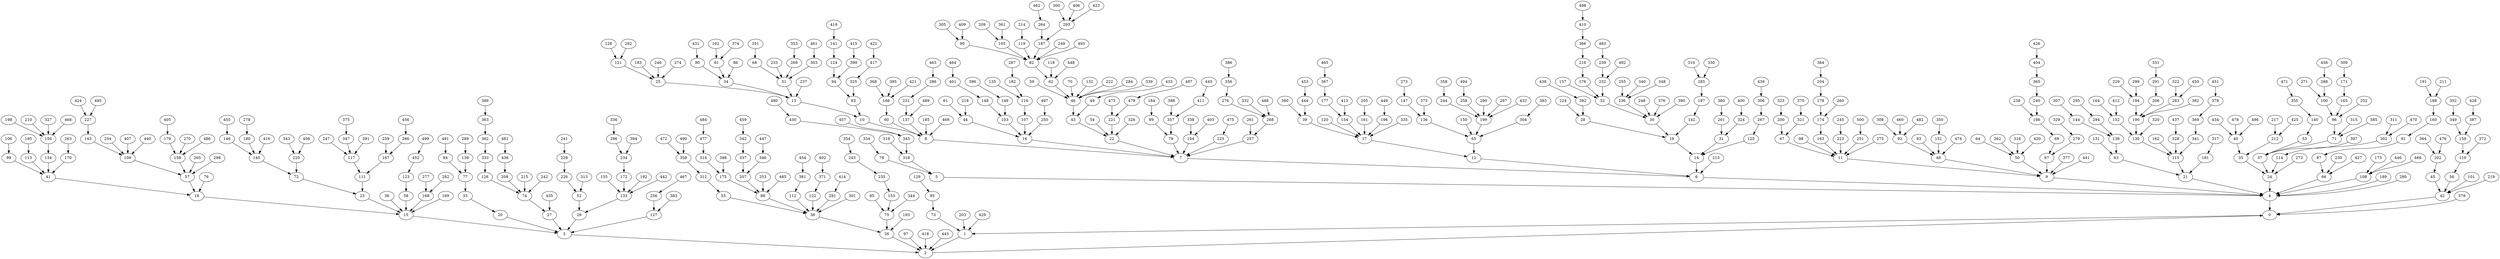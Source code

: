 digraph Doro_500 {
0;1;2;3;4;5;6;7;8;9;10;11;12;13;14;15;16;17;18;19;20;21;22;23;24;25;26;27;28;29;30;31;32;33;34;35;36;37;38;39;40;41;42;43;44;45;46;47;48;49;50;51;52;53;54;55;56;57;58;59;60;61;62;63;64;65;66;67;68;69;70;71;72;73;74;75;76;77;78;79;80;81;82;83;84;85;86;87;88;89;90;91;92;93;94;95;96;97;98;99;100;101;102;103;104;105;106;107;108;109;110;111;112;113;114;115;116;117;118;119;120;121;122;123;124;125;126;127;128;129;130;131;132;133;134;135;136;137;138;139;140;141;142;143;144;145;146;147;148;149;150;151;152;153;154;155;156;157;158;159;160;161;162;163;164;165;166;167;168;169;170;171;172;173;174;175;176;177;178;179;180;181;182;183;184;185;186;187;188;189;190;191;192;193;194;195;196;197;198;199;200;201;202;203;204;205;206;207;208;209;210;211;212;213;214;215;216;217;218;219;220;221;222;223;224;225;226;227;228;229;230;231;232;233;234;235;236;237;238;239;240;241;242;243;244;245;246;247;248;249;250;251;252;253;254;255;256;257;258;259;260;261;262;263;264;265;266;267;268;269;270;271;272;273;274;275;276;277;278;279;280;281;282;283;284;285;286;287;288;289;290;291;292;293;294;295;296;297;298;299;300;301;302;303;304;305;306;307;308;309;310;311;312;313;314;315;316;317;318;319;320;321;322;323;324;325;326;327;328;329;330;331;332;333;334;335;336;337;338;339;340;341;342;343;344;345;346;347;348;349;350;351;352;353;354;355;356;357;358;359;360;361;362;363;364;365;366;367;368;369;370;371;372;373;374;375;376;377;378;379;380;381;382;383;384;385;386;387;388;389;390;391;392;393;394;395;396;397;398;399;400;401;402;403;404;405;406;407;408;409;410;411;412;413;414;415;416;417;418;419;420;421;422;423;424;425;426;427;428;429;430;431;432;433;434;435;436;437;438;439;440;441;442;443;444;445;446;447;448;449;450;451;452;453;454;455;456;457;458;459;460;461;462;463;464;465;466;467;468;469;470;471;472;473;474;475;476;477;478;479;480;481;482;483;484;485;486;487;488;489;490;491;492;493;494;495;496;497;498;499;500;0 -> 1;
1 -> 2;
2 -> 0;
3 -> 2;
4 -> 0;
5 -> 4;
6 -> 4;
7 -> 6;
8 -> 7;
9 -> 4;
10 -> 8;
11 -> 9;
12 -> 6;
13 -> 10;
14 -> 6;
15 -> 3;
16 -> 7;
17 -> 12;
18 -> 15;
19 -> 14;
20 -> 3;
21 -> 4;
22 -> 7;
23 -> 15;
24 -> 4;
25 -> 13;
26 -> 2;
27 -> 3;
28 -> 19;
29 -> 3;
30 -> 19;
31 -> 14;
32 -> 30;
33 -> 20;
34 -> 13;
35 -> 24;
36 -> 15;
37 -> 24;
38 -> 26;
39 -> 17;
40 -> 35;
41 -> 18;
42 -> 0;
43 -> 22;
44 -> 16;
45 -> 42;
46 -> 43;
47 -> 11;
48 -> 9;
49 -> 43;
50 -> 9;
51 -> 13;
52 -> 29;
53 -> 37;
54 -> 22;
55 -> 38;
56 -> 42;
57 -> 18;
58 -> 15;
59 -> 46;
60 -> 8;
61 -> 44;
62 -> 46;
63 -> 21;
64 -> 50;
65 -> 12;
66 -> 4;
67 -> 9;
68 -> 51;
69 -> 67;
70 -> 46;
71 -> 37;
72 -> 23;
73 -> 1;
74 -> 27;
75 -> 26;
76 -> 18;
77 -> 33;
78 -> 5;
79 -> 7;
80 -> 34;
81 -> 34;
82 -> 62;
83 -> 10;
84 -> 77;
85 -> 75;
86 -> 34;
87 -> 66;
88 -> 38;
89 -> 79;
90 -> 82;
91 -> 87;
92 -> 48;
93 -> 48;
94 -> 83;
95 -> 73;
96 -> 71;
97 -> 2;
98 -> 11;
99 -> 41;
100 -> 96;
101 -> 42;
102 -> 81;
103 -> 16;
104 -> 7;
105 -> 82;
106 -> 99;
107 -> 16;
108 -> 4;
109 -> 57;
110 -> 56;
111 -> 23;
112 -> 38;
113 -> 41;
114 -> 24;
115 -> 21;
116 -> 107;
117 -> 111;
118 -> 62;
119 -> 82;
120 -> 17;
121 -> 25;
122 -> 38;
123 -> 58;
124 -> 94;
125 -> 14;
126 -> 74;
127 -> 3;
128 -> 121;
129 -> 95;
130 -> 115;
131 -> 63;
132 -> 46;
133 -> 29;
134 -> 41;
135 -> 116;
136 -> 65;
137 -> 8;
138 -> 63;
139 -> 77;
140 -> 53;
141 -> 124;
142 -> 19;
143 -> 109;
144 -> 138;
145 -> 72;
146 -> 145;
147 -> 136;
148 -> 103;
149 -> 103;
150 -> 65;
151 -> 48;
152 -> 130;
153 -> 75;
154 -> 17;
155 -> 133;
156 -> 134;
157 -> 32;
158 -> 57;
159 -> 110;
160 -> 91;
161 -> 17;
162 -> 115;
163 -> 11;
164 -> 152;
165 -> 96;
166 -> 60;
167 -> 111;
168 -> 15;
169 -> 15;
170 -> 41;
171 -> 165;
172 -> 133;
173 -> 108;
174 -> 163;
175 -> 88;
176 -> 32;
177 -> 154;
178 -> 174;
179 -> 158;
180 -> 145;
181 -> 21;
182 -> 116;
183 -> 25;
184 -> 89;
185 -> 8;
186 -> 69;
187 -> 82;
188 -> 160;
189 -> 4;
190 -> 130;
191 -> 188;
192 -> 133;
193 -> 26;
194 -> 190;
195 -> 113;
196 -> 17;
197 -> 142;
198 -> 156;
199 -> 65;
200 -> 47;
201 -> 31;
202 -> 45;
203 -> 1;
204 -> 178;
205 -> 161;
206 -> 190;
207 -> 88;
208 -> 74;
209 -> 105;
210 -> 156;
211 -> 188;
212 -> 35;
213 -> 6;
214 -> 119;
215 -> 74;
216 -> 176;
217 -> 212;
218 -> 44;
219 -> 42;
220 -> 72;
221 -> 22;
222 -> 46;
223 -> 11;
224 -> 28;
225 -> 7;
226 -> 52;
227 -> 143;
228 -> 226;
229 -> 194;
230 -> 66;
231 -> 137;
232 -> 32;
233 -> 51;
234 -> 172;
235 -> 153;
236 -> 30;
237 -> 13;
238 -> 186;
239 -> 232;
240 -> 186;
241 -> 228;
242 -> 74;
243 -> 235;
244 -> 199;
245 -> 223;
246 -> 25;
247 -> 117;
248 -> 30;
249 -> 82;
250 -> 16;
251 -> 11;
252 -> 96;
253 -> 88;
254 -> 109;
255 -> 236;
256 -> 127;
257 -> 7;
258 -> 199;
259 -> 167;
260 -> 174;
261 -> 257;
262 -> 50;
263 -> 170;
264 -> 187;
265 -> 57;
266 -> 167;
267 -> 125;
268 -> 257;
269 -> 51;
270 -> 158;
271 -> 100;
272 -> 24;
273 -> 147;
274 -> 25;
275 -> 11;
276 -> 268;
277 -> 168;
278 -> 180;
279 -> 67;
280 -> 4;
281 -> 38;
282 -> 168;
283 -> 190;
284 -> 46;
285 -> 197;
286 -> 231;
287 -> 182;
288 -> 100;
289 -> 139;
290 -> 199;
291 -> 206;
292 -> 121;
293 -> 187;
294 -> 138;
295 -> 294;
296 -> 234;
297 -> 199;
298 -> 57;
299 -> 194;
300 -> 293;
301 -> 38;
302 -> 114;
303 -> 51;
304 -> 65;
305 -> 90;
306 -> 267;
307 -> 144;
308 -> 92;
309 -> 171;
310 -> 285;
311 -> 302;
312 -> 55;
313 -> 52;
314 -> 175;
315 -> 71;
316 -> 50;
317 -> 181;
318 -> 5;
319 -> 318;
320 -> 130;
321 -> 47;
322 -> 283;
323 -> 200;
324 -> 31;
325 -> 83;
326 -> 22;
327 -> 156;
328 -> 115;
329 -> 279;
330 -> 285;
331 -> 291;
332 -> 268;
333 -> 126;
334 -> 78;
335 -> 17;
336 -> 296;
337 -> 207;
338 -> 104;
339 -> 46;
340 -> 236;
341 -> 115;
342 -> 337;
343 -> 220;
344 -> 75;
345 -> 318;
346 -> 207;
347 -> 117;
348 -> 236;
349 -> 159;
350 -> 151;
351 -> 68;
352 -> 349;
353 -> 269;
354 -> 243;
355 -> 140;
356 -> 276;
357 -> 79;
358 -> 244;
359 -> 312;
360 -> 39;
361 -> 105;
362 -> 333;
363 -> 362;
364 -> 202;
365 -> 240;
366 -> 216;
367 -> 177;
368 -> 166;
369 -> 341;
370 -> 321;
371 -> 122;
372 -> 110;
373 -> 136;
374 -> 81;
375 -> 347;
376 -> 30;
377 -> 9;
378 -> 369;
379 -> 0;
380 -> 201;
381 -> 112;
382 -> 190;
383 -> 127;
384 -> 204;
385 -> 71;
386 -> 356;
387 -> 159;
388 -> 357;
389 -> 363;
390 -> 30;
391 -> 117;
392 -> 28;
393 -> 304;
394 -> 234;
395 -> 166;
396 -> 149;
397 -> 37;
398 -> 175;
399 -> 94;
400 -> 324;
401 -> 148;
402 -> 371;
403 -> 104;
404 -> 365;
405 -> 179;
406 -> 293;
407 -> 109;
408 -> 220;
409 -> 90;
410 -> 366;
411 -> 357;
412 -> 152;
413 -> 154;
414 -> 281;
415 -> 399;
416 -> 145;
417 -> 325;
418 -> 2;
419 -> 141;
420 -> 50;
421 -> 166;
422 -> 417;
423 -> 293;
424 -> 227;
425 -> 212;
426 -> 404;
427 -> 66;
428 -> 387;
429 -> 1;
430 -> 345;
431 -> 80;
432 -> 199;
433 -> 49;
434 -> 40;
435 -> 27;
436 -> 208;
437 -> 328;
438 -> 392;
439 -> 306;
440 -> 109;
441 -> 9;
442 -> 133;
443 -> 2;
444 -> 39;
445 -> 411;
446 -> 108;
447 -> 346;
448 -> 62;
449 -> 196;
450 -> 283;
451 -> 378;
452 -> 123;
453 -> 444;
454 -> 381;
455 -> 146;
456 -> 266;
457 -> 345;
458 -> 288;
459 -> 342;
460 -> 92;
461 -> 303;
462 -> 264;
463 -> 286;
464 -> 401;
465 -> 367;
466 -> 108;
467 -> 256;
468 -> 156;
469 -> 8;
470 -> 302;
471 -> 355;
472 -> 359;
473 -> 221;
474 -> 48;
475 -> 225;
476 -> 202;
477 -> 314;
478 -> 40;
479 -> 221;
480 -> 430;
481 -> 436;
482 -> 92;
483 -> 239;
484 -> 477;
485 -> 88;
486 -> 158;
487 -> 479;
488 -> 268;
489 -> 137;
490 -> 359;
491 -> 84;
492 -> 232;
493 -> 82;
494 -> 258;
495 -> 227;
496 -> 40;
497 -> 250;
498 -> 410;
499 -> 452;
500 -> 251;
}
